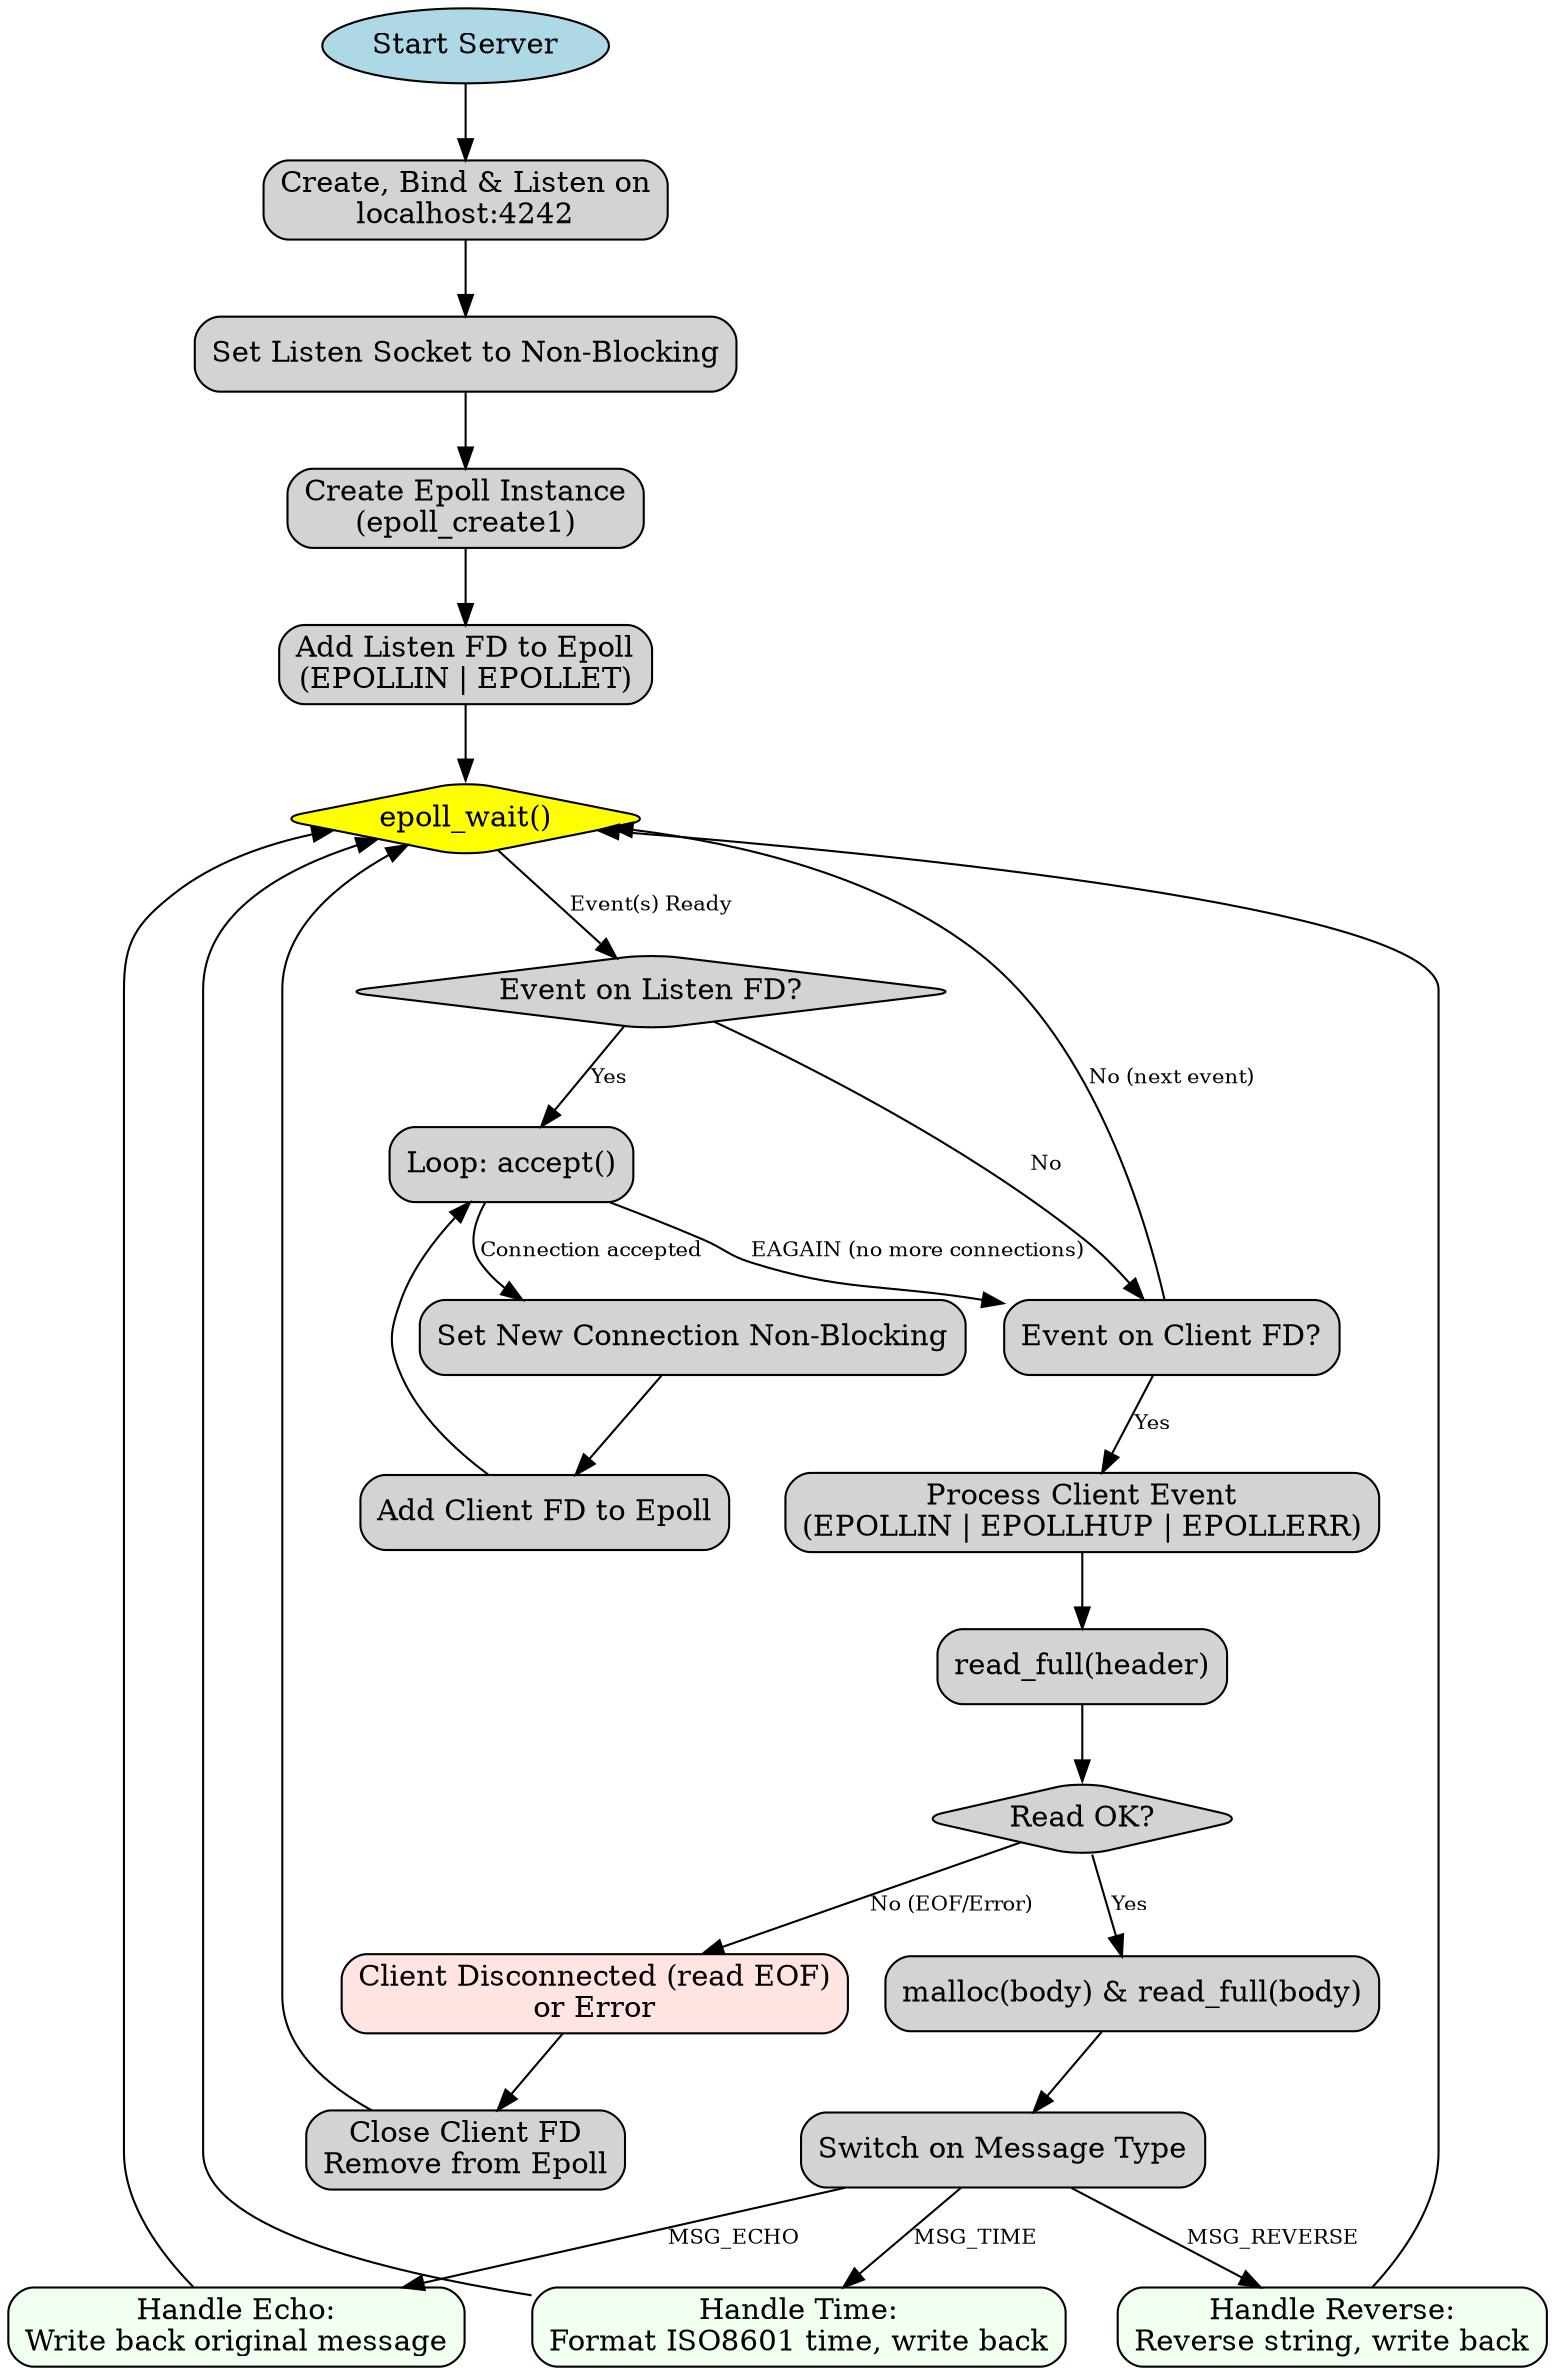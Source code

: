 digraph ServerLogic {
    rankdir=TB;
    node [shape=box, style="rounded,filled", fillcolor=lightgrey];
    edge [fontsize=10];

    // Nodes
    start [label="Start Server", shape=ellipse, fillcolor=lightblue];
    setup_socket [label="Create, Bind & Listen on\nlocalhost:4242"];
    set_nonblocking [label="Set Listen Socket to Non-Blocking"];
    create_epoll [label="Create Epoll Instance\n(epoll_create1)"];
    add_listen_fd [label="Add Listen FD to Epoll\n(EPOLLIN | EPOLLET)"];
    epoll_loop [label="epoll_wait()", shape=diamond, fillcolor=yellow];

    event_is_listen [label="Event on Listen FD?", shape=diamond];
    accept_loop [label="Loop: accept()"];
    set_conn_nonblocking [label="Set New Connection Non-Blocking"];
    add_client_fd [label="Add Client FD to Epoll"];

    event_is_client [label="Event on Client FD?"];
    process_event [label="Process Client Event\n(EPOLLIN | EPOLLHUP | EPOLLERR)"];
    read_header [label="read_full(header)"];
    
    read_ok [label="Read OK?", shape=diamond];
    
    read_body [label="malloc(body) & read_full(body)"];
    
    process_message [label="Switch on Message Type"];
    
    handle_echo [label="Handle Echo:\nWrite back original message", fillcolor=honeydew];
    handle_reverse [label="Handle Reverse:\nReverse string, write back", fillcolor=honeydew];
    handle_time [label="Handle Time:\nFormat ISO8601 time, write back", fillcolor=honeydew];
    
    client_closed [label="Client Disconnected (read EOF)\nor Error", fillcolor=mistyrose];
    close_fd [label="Close Client FD\nRemove from Epoll"];

    // Flow
    start -> setup_socket;
    setup_socket -> set_nonblocking;
    set_nonblocking -> create_epoll;
    create_epoll -> add_listen_fd;
    add_listen_fd -> epoll_loop;

    epoll_loop -> event_is_listen [label="Event(s) Ready"];
    event_is_listen -> accept_loop [label="Yes"];
    event_is_listen -> event_is_client [label="No"];
    
    accept_loop -> set_conn_nonblocking [label="Connection accepted"];
    accept_loop -> event_is_client [label="EAGAIN (no more connections)"];
    set_conn_nonblocking -> add_client_fd;
    add_client_fd -> accept_loop; // Loop for more accepts

    event_is_client -> process_event [label="Yes"];
    event_is_client -> epoll_loop [label="No (next event)"];
    
    process_event -> read_header;
    read_header -> read_ok;
    
    read_ok -> read_body [label="Yes"];
    read_ok -> client_closed [label="No (EOF/Error)"];
    
    read_body -> process_message;
    process_message -> handle_echo [label="MSG_ECHO"];
    process_message -> handle_reverse [label="MSG_REVERSE"];
    process_message -> handle_time [label="MSG_TIME"];
    
    handle_echo -> epoll_loop;
    handle_reverse -> epoll_loop;
    handle_time -> epoll_loop;
    
    client_closed -> close_fd;
    close_fd -> epoll_loop;
}